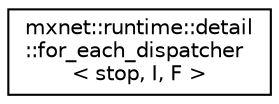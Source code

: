 digraph "Graphical Class Hierarchy"
{
 // LATEX_PDF_SIZE
  edge [fontname="Helvetica",fontsize="10",labelfontname="Helvetica",labelfontsize="10"];
  node [fontname="Helvetica",fontsize="10",shape=record];
  rankdir="LR";
  Node0 [label="mxnet::runtime::detail\l::for_each_dispatcher\l\< stop, I, F \>",height=0.2,width=0.4,color="black", fillcolor="white", style="filled",URL="$structmxnet_1_1runtime_1_1detail_1_1for__each__dispatcher.html",tooltip=" "];
}
